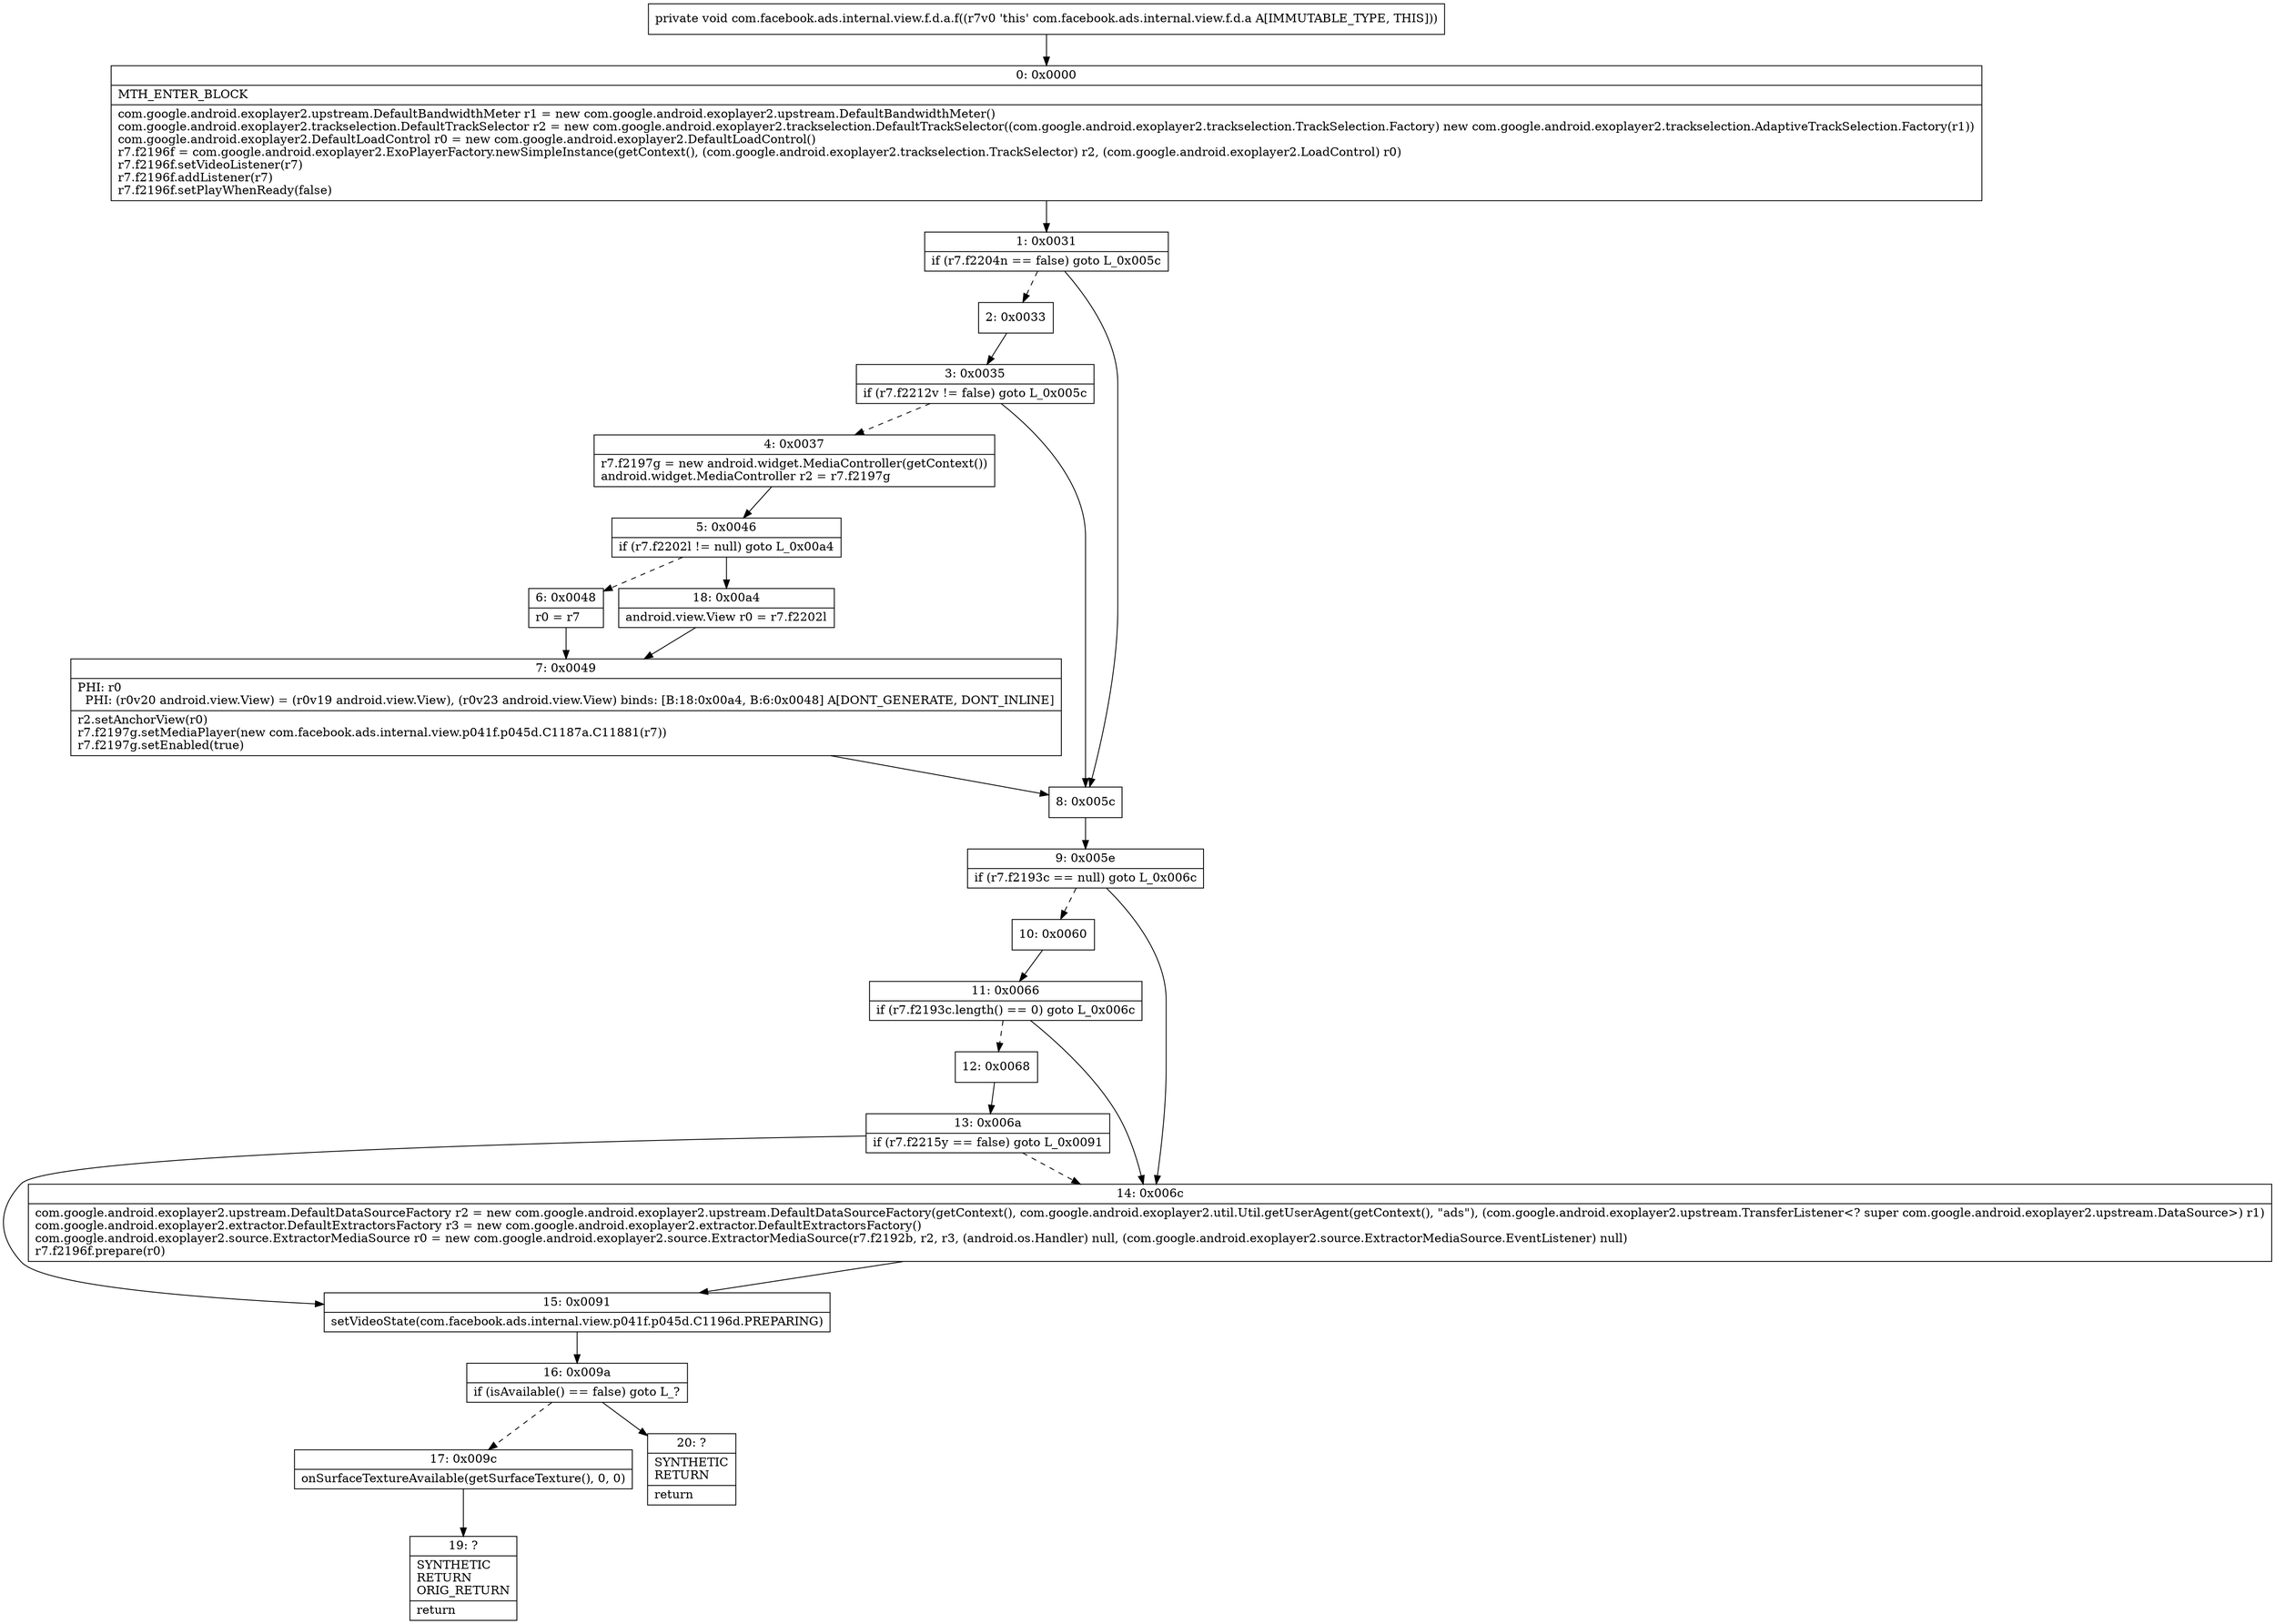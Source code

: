 digraph "CFG forcom.facebook.ads.internal.view.f.d.a.f()V" {
Node_0 [shape=record,label="{0\:\ 0x0000|MTH_ENTER_BLOCK\l|com.google.android.exoplayer2.upstream.DefaultBandwidthMeter r1 = new com.google.android.exoplayer2.upstream.DefaultBandwidthMeter()\lcom.google.android.exoplayer2.trackselection.DefaultTrackSelector r2 = new com.google.android.exoplayer2.trackselection.DefaultTrackSelector((com.google.android.exoplayer2.trackselection.TrackSelection.Factory) new com.google.android.exoplayer2.trackselection.AdaptiveTrackSelection.Factory(r1))\lcom.google.android.exoplayer2.DefaultLoadControl r0 = new com.google.android.exoplayer2.DefaultLoadControl()\lr7.f2196f = com.google.android.exoplayer2.ExoPlayerFactory.newSimpleInstance(getContext(), (com.google.android.exoplayer2.trackselection.TrackSelector) r2, (com.google.android.exoplayer2.LoadControl) r0)\lr7.f2196f.setVideoListener(r7)\lr7.f2196f.addListener(r7)\lr7.f2196f.setPlayWhenReady(false)\l}"];
Node_1 [shape=record,label="{1\:\ 0x0031|if (r7.f2204n == false) goto L_0x005c\l}"];
Node_2 [shape=record,label="{2\:\ 0x0033}"];
Node_3 [shape=record,label="{3\:\ 0x0035|if (r7.f2212v != false) goto L_0x005c\l}"];
Node_4 [shape=record,label="{4\:\ 0x0037|r7.f2197g = new android.widget.MediaController(getContext())\landroid.widget.MediaController r2 = r7.f2197g\l}"];
Node_5 [shape=record,label="{5\:\ 0x0046|if (r7.f2202l != null) goto L_0x00a4\l}"];
Node_6 [shape=record,label="{6\:\ 0x0048|r0 = r7\l}"];
Node_7 [shape=record,label="{7\:\ 0x0049|PHI: r0 \l  PHI: (r0v20 android.view.View) = (r0v19 android.view.View), (r0v23 android.view.View) binds: [B:18:0x00a4, B:6:0x0048] A[DONT_GENERATE, DONT_INLINE]\l|r2.setAnchorView(r0)\lr7.f2197g.setMediaPlayer(new com.facebook.ads.internal.view.p041f.p045d.C1187a.C11881(r7))\lr7.f2197g.setEnabled(true)\l}"];
Node_8 [shape=record,label="{8\:\ 0x005c}"];
Node_9 [shape=record,label="{9\:\ 0x005e|if (r7.f2193c == null) goto L_0x006c\l}"];
Node_10 [shape=record,label="{10\:\ 0x0060}"];
Node_11 [shape=record,label="{11\:\ 0x0066|if (r7.f2193c.length() == 0) goto L_0x006c\l}"];
Node_12 [shape=record,label="{12\:\ 0x0068}"];
Node_13 [shape=record,label="{13\:\ 0x006a|if (r7.f2215y == false) goto L_0x0091\l}"];
Node_14 [shape=record,label="{14\:\ 0x006c|com.google.android.exoplayer2.upstream.DefaultDataSourceFactory r2 = new com.google.android.exoplayer2.upstream.DefaultDataSourceFactory(getContext(), com.google.android.exoplayer2.util.Util.getUserAgent(getContext(), \"ads\"), (com.google.android.exoplayer2.upstream.TransferListener\<? super com.google.android.exoplayer2.upstream.DataSource\>) r1)\lcom.google.android.exoplayer2.extractor.DefaultExtractorsFactory r3 = new com.google.android.exoplayer2.extractor.DefaultExtractorsFactory()\lcom.google.android.exoplayer2.source.ExtractorMediaSource r0 = new com.google.android.exoplayer2.source.ExtractorMediaSource(r7.f2192b, r2, r3, (android.os.Handler) null, (com.google.android.exoplayer2.source.ExtractorMediaSource.EventListener) null)\lr7.f2196f.prepare(r0)\l}"];
Node_15 [shape=record,label="{15\:\ 0x0091|setVideoState(com.facebook.ads.internal.view.p041f.p045d.C1196d.PREPARING)\l}"];
Node_16 [shape=record,label="{16\:\ 0x009a|if (isAvailable() == false) goto L_?\l}"];
Node_17 [shape=record,label="{17\:\ 0x009c|onSurfaceTextureAvailable(getSurfaceTexture(), 0, 0)\l}"];
Node_18 [shape=record,label="{18\:\ 0x00a4|android.view.View r0 = r7.f2202l\l}"];
Node_19 [shape=record,label="{19\:\ ?|SYNTHETIC\lRETURN\lORIG_RETURN\l|return\l}"];
Node_20 [shape=record,label="{20\:\ ?|SYNTHETIC\lRETURN\l|return\l}"];
MethodNode[shape=record,label="{private void com.facebook.ads.internal.view.f.d.a.f((r7v0 'this' com.facebook.ads.internal.view.f.d.a A[IMMUTABLE_TYPE, THIS])) }"];
MethodNode -> Node_0;
Node_0 -> Node_1;
Node_1 -> Node_2[style=dashed];
Node_1 -> Node_8;
Node_2 -> Node_3;
Node_3 -> Node_4[style=dashed];
Node_3 -> Node_8;
Node_4 -> Node_5;
Node_5 -> Node_6[style=dashed];
Node_5 -> Node_18;
Node_6 -> Node_7;
Node_7 -> Node_8;
Node_8 -> Node_9;
Node_9 -> Node_10[style=dashed];
Node_9 -> Node_14;
Node_10 -> Node_11;
Node_11 -> Node_12[style=dashed];
Node_11 -> Node_14;
Node_12 -> Node_13;
Node_13 -> Node_14[style=dashed];
Node_13 -> Node_15;
Node_14 -> Node_15;
Node_15 -> Node_16;
Node_16 -> Node_17[style=dashed];
Node_16 -> Node_20;
Node_17 -> Node_19;
Node_18 -> Node_7;
}

